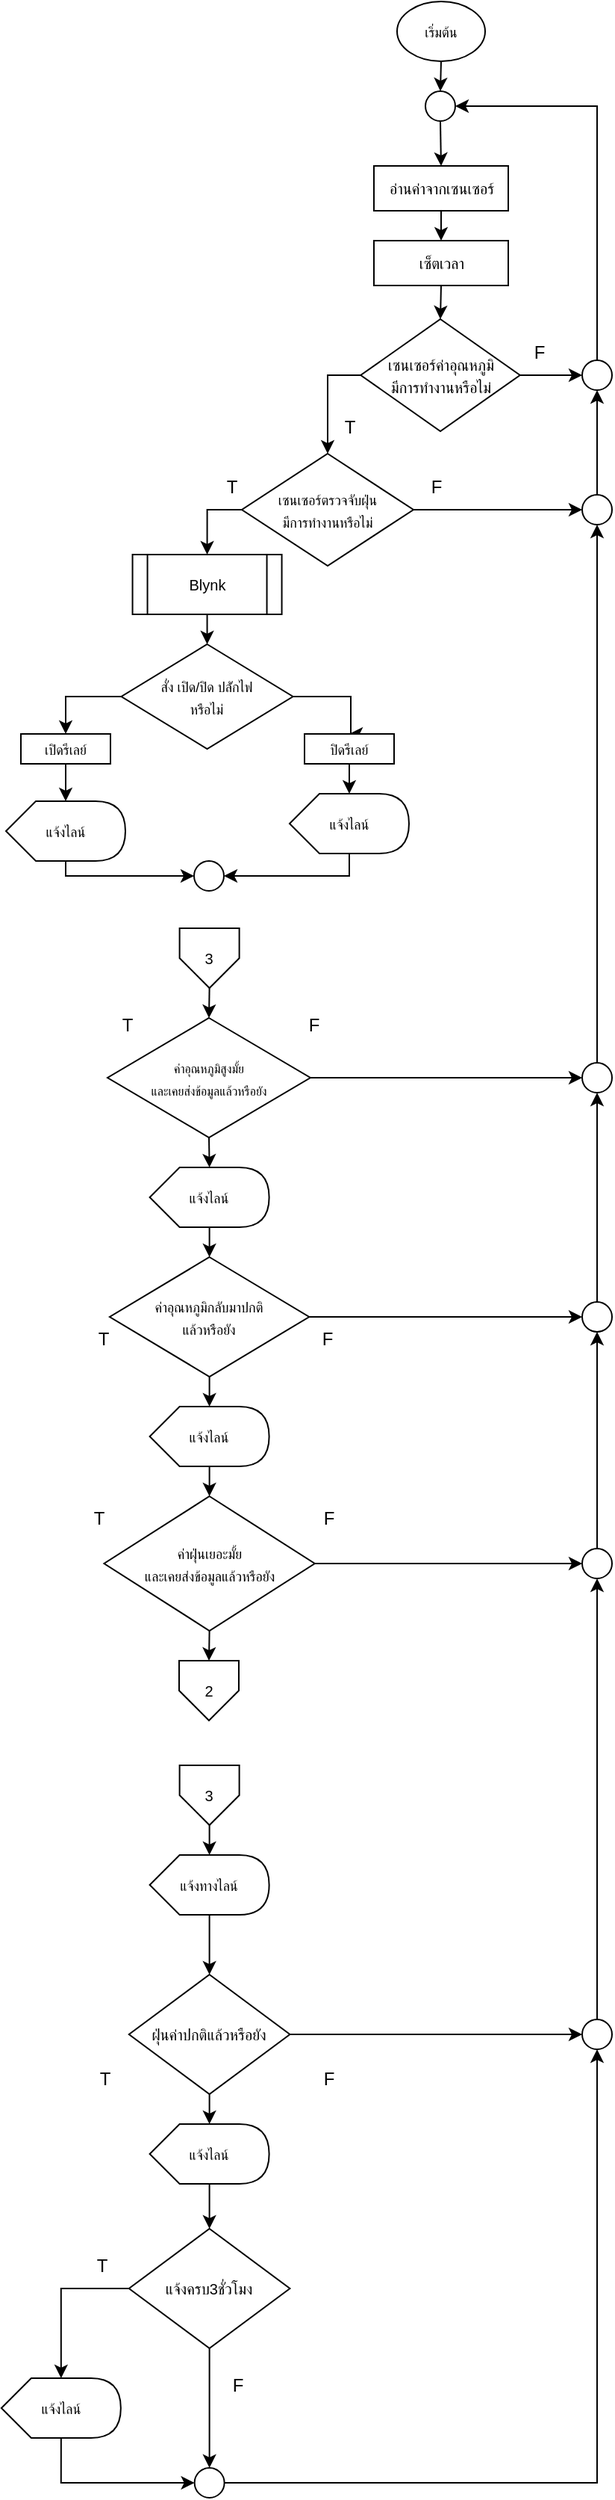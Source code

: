 <mxfile version="24.0.5" type="github">
  <diagram name="หน้า-1" id="D38iJYiWYoByJKxBrV8E">
    <mxGraphModel dx="1075" dy="435" grid="1" gridSize="10" guides="1" tooltips="1" connect="1" arrows="1" fold="1" page="1" pageScale="1" pageWidth="827" pageHeight="1169" math="0" shadow="0">
      <root>
        <mxCell id="0" />
        <mxCell id="1" parent="0" />
        <mxCell id="itMPRGRReH19wazTR6ho-6" style="edgeStyle=orthogonalEdgeStyle;rounded=0;orthogonalLoop=1;jettySize=auto;html=1;exitX=0.5;exitY=1;exitDx=0;exitDy=0;entryX=0.5;entryY=0;entryDx=0;entryDy=0;" parent="1" source="itMPRGRReH19wazTR6ho-1" target="itMPRGRReH19wazTR6ho-2" edge="1">
          <mxGeometry relative="1" as="geometry" />
        </mxCell>
        <mxCell id="itMPRGRReH19wazTR6ho-1" value="&lt;font style=&quot;font-size: 9px;&quot;&gt;เริ่มต้น&lt;/font&gt;" style="ellipse;whiteSpace=wrap;html=1;" parent="1" vertex="1">
          <mxGeometry x="406" width="59" height="40" as="geometry" />
        </mxCell>
        <mxCell id="kBjb4BSSJKRSB1lDl4Vc-3" style="edgeStyle=orthogonalEdgeStyle;rounded=0;orthogonalLoop=1;jettySize=auto;html=1;exitX=0.5;exitY=1;exitDx=0;exitDy=0;entryX=0.5;entryY=0;entryDx=0;entryDy=0;" parent="1" source="itMPRGRReH19wazTR6ho-2" target="itMPRGRReH19wazTR6ho-10" edge="1">
          <mxGeometry relative="1" as="geometry" />
        </mxCell>
        <mxCell id="itMPRGRReH19wazTR6ho-2" value="" style="ellipse;whiteSpace=wrap;html=1;aspect=fixed;" parent="1" vertex="1">
          <mxGeometry x="425" y="60" width="20" height="20" as="geometry" />
        </mxCell>
        <mxCell id="kBjb4BSSJKRSB1lDl4Vc-25" style="edgeStyle=orthogonalEdgeStyle;rounded=0;orthogonalLoop=1;jettySize=auto;html=1;exitX=0.5;exitY=1;exitDx=0;exitDy=0;entryX=0.5;entryY=0;entryDx=0;entryDy=0;" parent="1" source="itMPRGRReH19wazTR6ho-3" target="kBjb4BSSJKRSB1lDl4Vc-22" edge="1">
          <mxGeometry relative="1" as="geometry" />
        </mxCell>
        <mxCell id="itMPRGRReH19wazTR6ho-3" value="&lt;font size=&quot;1&quot;&gt;Blynk&lt;/font&gt;" style="shape=process;whiteSpace=wrap;html=1;backgroundOutline=1;" parent="1" vertex="1">
          <mxGeometry x="228.78" y="370" width="100" height="40" as="geometry" />
        </mxCell>
        <mxCell id="kBjb4BSSJKRSB1lDl4Vc-5" style="edgeStyle=orthogonalEdgeStyle;rounded=0;orthogonalLoop=1;jettySize=auto;html=1;exitX=0.5;exitY=1;exitDx=0;exitDy=0;entryX=0.5;entryY=0;entryDx=0;entryDy=0;" parent="1" source="itMPRGRReH19wazTR6ho-10" target="kBjb4BSSJKRSB1lDl4Vc-4" edge="1">
          <mxGeometry relative="1" as="geometry" />
        </mxCell>
        <mxCell id="itMPRGRReH19wazTR6ho-10" value="&lt;font size=&quot;1&quot;&gt;อ่านค่าจากเซนเซอร์&lt;/font&gt;" style="rounded=0;whiteSpace=wrap;html=1;" parent="1" vertex="1">
          <mxGeometry x="390.5" y="110" width="90" height="30" as="geometry" />
        </mxCell>
        <mxCell id="kBjb4BSSJKRSB1lDl4Vc-131" style="edgeStyle=orthogonalEdgeStyle;rounded=0;orthogonalLoop=1;jettySize=auto;html=1;exitX=0;exitY=0.5;exitDx=0;exitDy=0;entryX=0.5;entryY=0;entryDx=0;entryDy=0;" parent="1" source="itMPRGRReH19wazTR6ho-18" target="itMPRGRReH19wazTR6ho-3" edge="1">
          <mxGeometry relative="1" as="geometry" />
        </mxCell>
        <mxCell id="kBjb4BSSJKRSB1lDl4Vc-167" style="edgeStyle=orthogonalEdgeStyle;rounded=0;orthogonalLoop=1;jettySize=auto;html=1;exitX=1;exitY=0.5;exitDx=0;exitDy=0;entryX=0;entryY=0.5;entryDx=0;entryDy=0;" parent="1" source="itMPRGRReH19wazTR6ho-18" target="kBjb4BSSJKRSB1lDl4Vc-166" edge="1">
          <mxGeometry relative="1" as="geometry" />
        </mxCell>
        <mxCell id="itMPRGRReH19wazTR6ho-18" value="&lt;font style=&quot;font-size: 9px;&quot;&gt;เซนเซอร์ตรวจจับฝุ่น&lt;/font&gt;&lt;div&gt;&lt;font style=&quot;&quot;&gt;&lt;font style=&quot;font-size: 9px;&quot;&gt;มีการทำงานหรือไม่&lt;/font&gt;&lt;br&gt;&lt;/font&gt;&lt;/div&gt;" style="rhombus;whiteSpace=wrap;html=1;" parent="1" vertex="1">
          <mxGeometry x="302" y="302.5" width="115" height="75" as="geometry" />
        </mxCell>
        <mxCell id="kBjb4BSSJKRSB1lDl4Vc-130" style="edgeStyle=orthogonalEdgeStyle;rounded=0;orthogonalLoop=1;jettySize=auto;html=1;exitX=0;exitY=0.5;exitDx=0;exitDy=0;entryX=0.5;entryY=0;entryDx=0;entryDy=0;" parent="1" source="itMPRGRReH19wazTR6ho-20" target="itMPRGRReH19wazTR6ho-18" edge="1">
          <mxGeometry relative="1" as="geometry" />
        </mxCell>
        <mxCell id="kBjb4BSSJKRSB1lDl4Vc-172" style="edgeStyle=orthogonalEdgeStyle;rounded=0;orthogonalLoop=1;jettySize=auto;html=1;exitX=1;exitY=0.5;exitDx=0;exitDy=0;entryX=0;entryY=0.5;entryDx=0;entryDy=0;" parent="1" source="itMPRGRReH19wazTR6ho-20" target="kBjb4BSSJKRSB1lDl4Vc-168" edge="1">
          <mxGeometry relative="1" as="geometry" />
        </mxCell>
        <mxCell id="itMPRGRReH19wazTR6ho-20" value="&lt;font size=&quot;1&quot;&gt;เซนเซอร์ค่าอุณหภูมิ&lt;/font&gt;&lt;div&gt;&lt;font size=&quot;1&quot;&gt;มีการทำงานหรือไม่&lt;/font&gt;&lt;/div&gt;" style="rhombus;whiteSpace=wrap;html=1;" parent="1" vertex="1">
          <mxGeometry x="381.63" y="212.5" width="106.75" height="75" as="geometry" />
        </mxCell>
        <mxCell id="itMPRGRReH19wazTR6ho-49" value="T" style="text;html=1;align=center;verticalAlign=middle;resizable=0;points=[];autosize=1;strokeColor=none;fillColor=none;" parent="1" vertex="1">
          <mxGeometry x="209.5" y="670" width="30" height="30" as="geometry" />
        </mxCell>
        <mxCell id="itMPRGRReH19wazTR6ho-50" value="F" style="text;html=1;align=center;verticalAlign=middle;resizable=0;points=[];autosize=1;strokeColor=none;fillColor=none;" parent="1" vertex="1">
          <mxGeometry x="485.5" y="220" width="30" height="30" as="geometry" />
        </mxCell>
        <mxCell id="itMPRGRReH19wazTR6ho-51" value="F" style="text;html=1;align=center;verticalAlign=middle;resizable=0;points=[];autosize=1;strokeColor=none;fillColor=none;" parent="1" vertex="1">
          <mxGeometry x="335" y="670" width="30" height="30" as="geometry" />
        </mxCell>
        <mxCell id="itMPRGRReH19wazTR6ho-81" value="T" style="text;html=1;align=center;verticalAlign=middle;resizable=0;points=[];autosize=1;strokeColor=none;fillColor=none;" parent="1" vertex="1">
          <mxGeometry x="194.5" y="1375" width="30" height="30" as="geometry" />
        </mxCell>
        <mxCell id="kBjb4BSSJKRSB1lDl4Vc-6" style="edgeStyle=orthogonalEdgeStyle;rounded=0;orthogonalLoop=1;jettySize=auto;html=1;exitX=0.5;exitY=1;exitDx=0;exitDy=0;entryX=0.5;entryY=0;entryDx=0;entryDy=0;" parent="1" source="kBjb4BSSJKRSB1lDl4Vc-4" target="itMPRGRReH19wazTR6ho-20" edge="1">
          <mxGeometry relative="1" as="geometry" />
        </mxCell>
        <mxCell id="kBjb4BSSJKRSB1lDl4Vc-4" value="&lt;font size=&quot;1&quot;&gt;เซ็ตเวลา&lt;/font&gt;" style="rounded=0;whiteSpace=wrap;html=1;" parent="1" vertex="1">
          <mxGeometry x="390.5" y="160" width="90" height="30" as="geometry" />
        </mxCell>
        <mxCell id="kBjb4BSSJKRSB1lDl4Vc-208" style="edgeStyle=orthogonalEdgeStyle;rounded=0;orthogonalLoop=1;jettySize=auto;html=1;exitX=0;exitY=0;exitDx=40;exitDy=40;exitPerimeter=0;entryX=0.5;entryY=0;entryDx=0;entryDy=0;" parent="1" source="kBjb4BSSJKRSB1lDl4Vc-8" target="kBjb4BSSJKRSB1lDl4Vc-178" edge="1">
          <mxGeometry relative="1" as="geometry" />
        </mxCell>
        <mxCell id="kBjb4BSSJKRSB1lDl4Vc-8" value="&lt;font style=&quot;font-size: 9px;&quot;&gt;แจ้งไลน์&lt;/font&gt;" style="shape=display;whiteSpace=wrap;html=1;" parent="1" vertex="1">
          <mxGeometry x="240.31" y="780" width="80" height="40" as="geometry" />
        </mxCell>
        <mxCell id="kBjb4BSSJKRSB1lDl4Vc-37" style="edgeStyle=orthogonalEdgeStyle;rounded=0;orthogonalLoop=1;jettySize=auto;html=1;exitX=0;exitY=0.5;exitDx=0;exitDy=0;entryX=0.5;entryY=0;entryDx=0;entryDy=0;" parent="1" source="kBjb4BSSJKRSB1lDl4Vc-22" target="kBjb4BSSJKRSB1lDl4Vc-36" edge="1">
          <mxGeometry relative="1" as="geometry" />
        </mxCell>
        <mxCell id="kBjb4BSSJKRSB1lDl4Vc-40" style="edgeStyle=orthogonalEdgeStyle;rounded=0;orthogonalLoop=1;jettySize=auto;html=1;exitX=1;exitY=0.5;exitDx=0;exitDy=0;entryX=0.5;entryY=0;entryDx=0;entryDy=0;" parent="1" source="kBjb4BSSJKRSB1lDl4Vc-22" target="kBjb4BSSJKRSB1lDl4Vc-38" edge="1">
          <mxGeometry relative="1" as="geometry">
            <Array as="points">
              <mxPoint x="375" y="465" />
            </Array>
          </mxGeometry>
        </mxCell>
        <mxCell id="kBjb4BSSJKRSB1lDl4Vc-22" value="&lt;font style=&quot;font-size: 9px;&quot;&gt;สั่ง เปิด/ปิด ปลัํกไฟ&lt;/font&gt;&lt;div&gt;&lt;font style=&quot;font-size: 9px;&quot;&gt;หรือไม่&lt;/font&gt;&lt;/div&gt;" style="rhombus;whiteSpace=wrap;html=1;" parent="1" vertex="1">
          <mxGeometry x="221.28" y="430" width="115" height="70" as="geometry" />
        </mxCell>
        <mxCell id="kBjb4BSSJKRSB1lDl4Vc-185" style="edgeStyle=orthogonalEdgeStyle;rounded=0;orthogonalLoop=1;jettySize=auto;html=1;exitX=1;exitY=0.5;exitDx=0;exitDy=0;entryX=0;entryY=0.5;entryDx=0;entryDy=0;" parent="1" source="kBjb4BSSJKRSB1lDl4Vc-28" target="kBjb4BSSJKRSB1lDl4Vc-184" edge="1">
          <mxGeometry relative="1" as="geometry">
            <Array as="points">
              <mxPoint x="417.76" y="720" />
              <mxPoint x="417.76" y="720" />
            </Array>
          </mxGeometry>
        </mxCell>
        <mxCell id="kBjb4BSSJKRSB1lDl4Vc-28" value="&lt;font style=&quot;font-size: 8px;&quot;&gt;ค่าอุณหภูมิสูงมั้ย&lt;/font&gt;&lt;div&gt;&lt;font style=&quot;font-size: 8px;&quot;&gt;และเคยส่งข้อมูลแล้วหรือยัง&lt;/font&gt;&lt;/div&gt;" style="rhombus;whiteSpace=wrap;html=1;" parent="1" vertex="1">
          <mxGeometry x="212.04" y="680" width="135.91" height="80" as="geometry" />
        </mxCell>
        <mxCell id="kBjb4BSSJKRSB1lDl4Vc-30" value="F" style="text;html=1;align=center;verticalAlign=middle;resizable=0;points=[];autosize=1;strokeColor=none;fillColor=none;" parent="1" vertex="1">
          <mxGeometry x="344.5" y="1375" width="30" height="30" as="geometry" />
        </mxCell>
        <mxCell id="kBjb4BSSJKRSB1lDl4Vc-44" style="edgeStyle=orthogonalEdgeStyle;rounded=0;orthogonalLoop=1;jettySize=auto;html=1;exitX=0.5;exitY=1;exitDx=0;exitDy=0;" parent="1" source="kBjb4BSSJKRSB1lDl4Vc-36" target="kBjb4BSSJKRSB1lDl4Vc-41" edge="1">
          <mxGeometry relative="1" as="geometry" />
        </mxCell>
        <mxCell id="kBjb4BSSJKRSB1lDl4Vc-36" value="&lt;font style=&quot;font-size: 9px;&quot;&gt;เปิดรีเลย์&lt;/font&gt;" style="rounded=0;whiteSpace=wrap;html=1;" parent="1" vertex="1">
          <mxGeometry x="154" y="490" width="60" height="20" as="geometry" />
        </mxCell>
        <mxCell id="kBjb4BSSJKRSB1lDl4Vc-38" value="&lt;font style=&quot;font-size: 9px;&quot;&gt;ปิดรีเลย์&lt;/font&gt;" style="rounded=0;whiteSpace=wrap;html=1;" parent="1" vertex="1">
          <mxGeometry x="344" y="490" width="60" height="20" as="geometry" />
        </mxCell>
        <mxCell id="_Fst3DlyXx5gA38Q04t9-8" style="edgeStyle=orthogonalEdgeStyle;rounded=0;orthogonalLoop=1;jettySize=auto;html=1;exitX=0;exitY=0;exitDx=40;exitDy=40;exitPerimeter=0;entryX=0;entryY=0.5;entryDx=0;entryDy=0;" edge="1" parent="1" source="kBjb4BSSJKRSB1lDl4Vc-41" target="kBjb4BSSJKRSB1lDl4Vc-45">
          <mxGeometry relative="1" as="geometry">
            <Array as="points">
              <mxPoint x="184" y="585" />
            </Array>
          </mxGeometry>
        </mxCell>
        <mxCell id="kBjb4BSSJKRSB1lDl4Vc-41" value="&lt;font style=&quot;font-size: 9px;&quot;&gt;แจ้งไลน์&lt;/font&gt;" style="shape=display;whiteSpace=wrap;html=1;" parent="1" vertex="1">
          <mxGeometry x="144" y="535" width="80" height="40" as="geometry" />
        </mxCell>
        <mxCell id="_Fst3DlyXx5gA38Q04t9-10" style="edgeStyle=orthogonalEdgeStyle;rounded=0;orthogonalLoop=1;jettySize=auto;html=1;exitX=0;exitY=0;exitDx=40;exitDy=40;exitPerimeter=0;entryX=1;entryY=0.5;entryDx=0;entryDy=0;" edge="1" parent="1" source="kBjb4BSSJKRSB1lDl4Vc-42" target="kBjb4BSSJKRSB1lDl4Vc-45">
          <mxGeometry relative="1" as="geometry">
            <Array as="points">
              <mxPoint x="374" y="585" />
            </Array>
          </mxGeometry>
        </mxCell>
        <mxCell id="kBjb4BSSJKRSB1lDl4Vc-42" value="&lt;font style=&quot;font-size: 9px;&quot;&gt;แจ้งไลน์&lt;/font&gt;" style="shape=display;whiteSpace=wrap;html=1;" parent="1" vertex="1">
          <mxGeometry x="334" y="530" width="80" height="40" as="geometry" />
        </mxCell>
        <mxCell id="kBjb4BSSJKRSB1lDl4Vc-43" style="edgeStyle=orthogonalEdgeStyle;rounded=0;orthogonalLoop=1;jettySize=auto;html=1;exitX=0.5;exitY=1;exitDx=0;exitDy=0;entryX=0;entryY=0;entryDx=40;entryDy=0;entryPerimeter=0;" parent="1" source="kBjb4BSSJKRSB1lDl4Vc-38" target="kBjb4BSSJKRSB1lDl4Vc-42" edge="1">
          <mxGeometry relative="1" as="geometry" />
        </mxCell>
        <mxCell id="kBjb4BSSJKRSB1lDl4Vc-45" value="" style="ellipse;whiteSpace=wrap;html=1;aspect=fixed;" parent="1" vertex="1">
          <mxGeometry x="270" y="575" width="20" height="20" as="geometry" />
        </mxCell>
        <mxCell id="kBjb4BSSJKRSB1lDl4Vc-201" style="edgeStyle=orthogonalEdgeStyle;rounded=0;orthogonalLoop=1;jettySize=auto;html=1;exitX=1;exitY=0.5;exitDx=0;exitDy=0;entryX=0.5;entryY=1;entryDx=0;entryDy=0;" parent="1" source="kBjb4BSSJKRSB1lDl4Vc-64" target="kBjb4BSSJKRSB1lDl4Vc-198" edge="1">
          <mxGeometry relative="1" as="geometry" />
        </mxCell>
        <mxCell id="kBjb4BSSJKRSB1lDl4Vc-64" value="" style="ellipse;whiteSpace=wrap;html=1;aspect=fixed;" parent="1" vertex="1">
          <mxGeometry x="270.32" y="1650" width="20" height="20" as="geometry" />
        </mxCell>
        <mxCell id="kBjb4BSSJKRSB1lDl4Vc-128" value="T" style="text;html=1;align=center;verticalAlign=middle;resizable=0;points=[];autosize=1;strokeColor=none;fillColor=none;" parent="1" vertex="1">
          <mxGeometry x="359" y="270" width="30" height="30" as="geometry" />
        </mxCell>
        <mxCell id="kBjb4BSSJKRSB1lDl4Vc-199" style="edgeStyle=orthogonalEdgeStyle;rounded=0;orthogonalLoop=1;jettySize=auto;html=1;exitX=1;exitY=0.5;exitDx=0;exitDy=0;entryX=0;entryY=0.5;entryDx=0;entryDy=0;" parent="1" source="kBjb4BSSJKRSB1lDl4Vc-146" target="kBjb4BSSJKRSB1lDl4Vc-198" edge="1">
          <mxGeometry relative="1" as="geometry" />
        </mxCell>
        <mxCell id="kBjb4BSSJKRSB1lDl4Vc-146" value="&lt;font size=&quot;1&quot;&gt;ฝุ่นค่าปกติแล้วหรือยัง&lt;/font&gt;" style="rhombus;whiteSpace=wrap;html=1;" parent="1" vertex="1">
          <mxGeometry x="226.41" y="1320" width="107.81" height="80" as="geometry" />
        </mxCell>
        <mxCell id="kBjb4BSSJKRSB1lDl4Vc-214" style="edgeStyle=orthogonalEdgeStyle;rounded=0;orthogonalLoop=1;jettySize=auto;html=1;exitX=0;exitY=0;exitDx=40;exitDy=40;exitPerimeter=0;entryX=0.5;entryY=0;entryDx=0;entryDy=0;" parent="1" source="kBjb4BSSJKRSB1lDl4Vc-150" target="kBjb4BSSJKRSB1lDl4Vc-154" edge="1">
          <mxGeometry relative="1" as="geometry" />
        </mxCell>
        <mxCell id="kBjb4BSSJKRSB1lDl4Vc-150" value="&lt;div&gt;&lt;font style=&quot;font-size: 9px;&quot;&gt;แจ้งไลน์&lt;br&gt;&lt;/font&gt;&lt;/div&gt;" style="shape=display;whiteSpace=wrap;html=1;" parent="1" vertex="1">
          <mxGeometry x="240.31" y="1420" width="80" height="40" as="geometry" />
        </mxCell>
        <mxCell id="kBjb4BSSJKRSB1lDl4Vc-160" style="edgeStyle=orthogonalEdgeStyle;rounded=0;orthogonalLoop=1;jettySize=auto;html=1;exitX=0.5;exitY=1;exitDx=0;exitDy=0;entryX=0.5;entryY=0;entryDx=0;entryDy=0;" parent="1" source="kBjb4BSSJKRSB1lDl4Vc-154" target="kBjb4BSSJKRSB1lDl4Vc-64" edge="1">
          <mxGeometry relative="1" as="geometry" />
        </mxCell>
        <mxCell id="kBjb4BSSJKRSB1lDl4Vc-154" value="&lt;font size=&quot;1&quot;&gt;แจ้งครบ3ชั่วโมง&lt;/font&gt;" style="rhombus;whiteSpace=wrap;html=1;" parent="1" vertex="1">
          <mxGeometry x="226.41" y="1490" width="107.81" height="80" as="geometry" />
        </mxCell>
        <mxCell id="_Fst3DlyXx5gA38Q04t9-23" style="edgeStyle=orthogonalEdgeStyle;rounded=0;orthogonalLoop=1;jettySize=auto;html=1;exitX=0;exitY=0;exitDx=40;exitDy=40;exitPerimeter=0;entryX=0;entryY=0.5;entryDx=0;entryDy=0;" edge="1" parent="1" source="kBjb4BSSJKRSB1lDl4Vc-155" target="kBjb4BSSJKRSB1lDl4Vc-64">
          <mxGeometry relative="1" as="geometry" />
        </mxCell>
        <mxCell id="kBjb4BSSJKRSB1lDl4Vc-155" value="&lt;div&gt;&lt;font style=&quot;font-size: 9px;&quot;&gt;แจ้งไลน์&lt;br&gt;&lt;/font&gt;&lt;/div&gt;" style="shape=display;whiteSpace=wrap;html=1;" parent="1" vertex="1">
          <mxGeometry x="140.93" y="1590" width="80" height="40" as="geometry" />
        </mxCell>
        <mxCell id="kBjb4BSSJKRSB1lDl4Vc-164" value="T" style="text;html=1;align=center;verticalAlign=middle;resizable=0;points=[];autosize=1;strokeColor=none;fillColor=none;" parent="1" vertex="1">
          <mxGeometry x="193.43" y="1500" width="30" height="30" as="geometry" />
        </mxCell>
        <mxCell id="kBjb4BSSJKRSB1lDl4Vc-165" value="F" style="text;html=1;align=center;verticalAlign=middle;resizable=0;points=[];autosize=1;strokeColor=none;fillColor=none;" parent="1" vertex="1">
          <mxGeometry x="283.93" y="1580" width="30" height="30" as="geometry" />
        </mxCell>
        <mxCell id="kBjb4BSSJKRSB1lDl4Vc-173" style="edgeStyle=orthogonalEdgeStyle;rounded=0;orthogonalLoop=1;jettySize=auto;html=1;exitX=0.5;exitY=0;exitDx=0;exitDy=0;entryX=0.5;entryY=1;entryDx=0;entryDy=0;" parent="1" source="kBjb4BSSJKRSB1lDl4Vc-166" target="kBjb4BSSJKRSB1lDl4Vc-168" edge="1">
          <mxGeometry relative="1" as="geometry" />
        </mxCell>
        <mxCell id="kBjb4BSSJKRSB1lDl4Vc-166" value="" style="ellipse;whiteSpace=wrap;html=1;aspect=fixed;" parent="1" vertex="1">
          <mxGeometry x="530" y="330" width="20" height="20" as="geometry" />
        </mxCell>
        <mxCell id="kBjb4BSSJKRSB1lDl4Vc-174" style="edgeStyle=orthogonalEdgeStyle;rounded=0;orthogonalLoop=1;jettySize=auto;html=1;exitX=0.5;exitY=0;exitDx=0;exitDy=0;entryX=1;entryY=0.5;entryDx=0;entryDy=0;" parent="1" source="kBjb4BSSJKRSB1lDl4Vc-168" target="itMPRGRReH19wazTR6ho-2" edge="1">
          <mxGeometry relative="1" as="geometry" />
        </mxCell>
        <mxCell id="kBjb4BSSJKRSB1lDl4Vc-168" value="" style="ellipse;whiteSpace=wrap;html=1;aspect=fixed;" parent="1" vertex="1">
          <mxGeometry x="530" y="240" width="20" height="20" as="geometry" />
        </mxCell>
        <mxCell id="kBjb4BSSJKRSB1lDl4Vc-175" value="T" style="text;html=1;align=center;verticalAlign=middle;resizable=0;points=[];autosize=1;strokeColor=none;fillColor=none;" parent="1" vertex="1">
          <mxGeometry x="280" y="310" width="30" height="30" as="geometry" />
        </mxCell>
        <mxCell id="kBjb4BSSJKRSB1lDl4Vc-176" value="F" style="text;html=1;align=center;verticalAlign=middle;resizable=0;points=[];autosize=1;strokeColor=none;fillColor=none;" parent="1" vertex="1">
          <mxGeometry x="417" y="310" width="30" height="30" as="geometry" />
        </mxCell>
        <mxCell id="kBjb4BSSJKRSB1lDl4Vc-190" style="edgeStyle=orthogonalEdgeStyle;rounded=0;orthogonalLoop=1;jettySize=auto;html=1;exitX=1;exitY=0.5;exitDx=0;exitDy=0;entryX=0;entryY=0.5;entryDx=0;entryDy=0;" parent="1" source="kBjb4BSSJKRSB1lDl4Vc-178" target="kBjb4BSSJKRSB1lDl4Vc-189" edge="1">
          <mxGeometry relative="1" as="geometry">
            <Array as="points">
              <mxPoint x="527.76" y="880" />
            </Array>
          </mxGeometry>
        </mxCell>
        <mxCell id="kBjb4BSSJKRSB1lDl4Vc-178" value="&lt;font style=&quot;font-size: 9px;&quot;&gt;ค่าอุณหภูมิกลับมาปกติ&lt;/font&gt;&lt;div&gt;&lt;font style=&quot;font-size: 9px;&quot;&gt;แล้วหรือยัง&lt;/font&gt;&lt;/div&gt;" style="rhombus;whiteSpace=wrap;html=1;" parent="1" vertex="1">
          <mxGeometry x="213.48" y="840" width="133.65" height="80" as="geometry" />
        </mxCell>
        <mxCell id="_Fst3DlyXx5gA38Q04t9-15" style="edgeStyle=orthogonalEdgeStyle;rounded=0;orthogonalLoop=1;jettySize=auto;html=1;exitX=0.5;exitY=0;exitDx=0;exitDy=0;entryX=0.5;entryY=1;entryDx=0;entryDy=0;" edge="1" parent="1" source="kBjb4BSSJKRSB1lDl4Vc-184" target="kBjb4BSSJKRSB1lDl4Vc-166">
          <mxGeometry relative="1" as="geometry">
            <Array as="points">
              <mxPoint x="540" y="650" />
            </Array>
          </mxGeometry>
        </mxCell>
        <mxCell id="kBjb4BSSJKRSB1lDl4Vc-184" value="" style="ellipse;whiteSpace=wrap;html=1;aspect=fixed;" parent="1" vertex="1">
          <mxGeometry x="530" y="710" width="20" height="20" as="geometry" />
        </mxCell>
        <mxCell id="_Fst3DlyXx5gA38Q04t9-36" style="edgeStyle=orthogonalEdgeStyle;rounded=0;orthogonalLoop=1;jettySize=auto;html=1;exitX=0;exitY=0;exitDx=40;exitDy=40;exitPerimeter=0;entryX=0.5;entryY=0;entryDx=0;entryDy=0;" edge="1" parent="1" source="kBjb4BSSJKRSB1lDl4Vc-187" target="_Fst3DlyXx5gA38Q04t9-27">
          <mxGeometry relative="1" as="geometry" />
        </mxCell>
        <mxCell id="kBjb4BSSJKRSB1lDl4Vc-187" value="&lt;div&gt;&lt;font style=&quot;font-size: 9px;&quot;&gt;แจ้งไลน์&lt;/font&gt;&lt;/div&gt;" style="shape=display;whiteSpace=wrap;html=1;" parent="1" vertex="1">
          <mxGeometry x="240.31" y="940" width="80" height="40" as="geometry" />
        </mxCell>
        <mxCell id="kBjb4BSSJKRSB1lDl4Vc-191" style="edgeStyle=orthogonalEdgeStyle;rounded=0;orthogonalLoop=1;jettySize=auto;html=1;exitX=0.5;exitY=0;exitDx=0;exitDy=0;entryX=0.5;entryY=1;entryDx=0;entryDy=0;" parent="1" source="kBjb4BSSJKRSB1lDl4Vc-189" target="kBjb4BSSJKRSB1lDl4Vc-184" edge="1">
          <mxGeometry relative="1" as="geometry" />
        </mxCell>
        <mxCell id="kBjb4BSSJKRSB1lDl4Vc-189" value="" style="ellipse;whiteSpace=wrap;html=1;aspect=fixed;" parent="1" vertex="1">
          <mxGeometry x="530" y="870" width="20" height="20" as="geometry" />
        </mxCell>
        <mxCell id="_Fst3DlyXx5gA38Q04t9-50" style="edgeStyle=orthogonalEdgeStyle;rounded=0;orthogonalLoop=1;jettySize=auto;html=1;exitX=0.5;exitY=0;exitDx=0;exitDy=0;entryX=0.5;entryY=1;entryDx=0;entryDy=0;" edge="1" parent="1" source="kBjb4BSSJKRSB1lDl4Vc-198" target="_Fst3DlyXx5gA38Q04t9-42">
          <mxGeometry relative="1" as="geometry" />
        </mxCell>
        <mxCell id="kBjb4BSSJKRSB1lDl4Vc-198" value="" style="ellipse;whiteSpace=wrap;html=1;aspect=fixed;" parent="1" vertex="1">
          <mxGeometry x="530" y="1350" width="20" height="20" as="geometry" />
        </mxCell>
        <mxCell id="kBjb4BSSJKRSB1lDl4Vc-202" value="T" style="text;html=1;align=center;verticalAlign=middle;resizable=0;points=[];autosize=1;strokeColor=none;fillColor=none;" parent="1" vertex="1">
          <mxGeometry x="194.01" y="880" width="30" height="30" as="geometry" />
        </mxCell>
        <mxCell id="kBjb4BSSJKRSB1lDl4Vc-204" value="F" style="text;html=1;align=center;verticalAlign=middle;resizable=0;points=[];autosize=1;strokeColor=none;fillColor=none;" parent="1" vertex="1">
          <mxGeometry x="344.01" y="880" width="30" height="30" as="geometry" />
        </mxCell>
        <mxCell id="kBjb4BSSJKRSB1lDl4Vc-206" style="edgeStyle=orthogonalEdgeStyle;rounded=0;orthogonalLoop=1;jettySize=auto;html=1;exitX=0.5;exitY=1;exitDx=0;exitDy=0;entryX=0;entryY=0;entryDx=40;entryDy=0;entryPerimeter=0;" parent="1" source="kBjb4BSSJKRSB1lDl4Vc-28" target="kBjb4BSSJKRSB1lDl4Vc-8" edge="1">
          <mxGeometry relative="1" as="geometry" />
        </mxCell>
        <mxCell id="kBjb4BSSJKRSB1lDl4Vc-209" style="edgeStyle=orthogonalEdgeStyle;rounded=0;orthogonalLoop=1;jettySize=auto;html=1;exitX=0.5;exitY=1;exitDx=0;exitDy=0;entryX=0;entryY=0;entryDx=40;entryDy=0;entryPerimeter=0;" parent="1" source="kBjb4BSSJKRSB1lDl4Vc-178" target="kBjb4BSSJKRSB1lDl4Vc-187" edge="1">
          <mxGeometry relative="1" as="geometry" />
        </mxCell>
        <mxCell id="kBjb4BSSJKRSB1lDl4Vc-215" style="edgeStyle=orthogonalEdgeStyle;rounded=0;orthogonalLoop=1;jettySize=auto;html=1;exitX=0.5;exitY=1;exitDx=0;exitDy=0;entryX=0;entryY=0;entryDx=40;entryDy=0;entryPerimeter=0;" parent="1" source="kBjb4BSSJKRSB1lDl4Vc-146" target="kBjb4BSSJKRSB1lDl4Vc-150" edge="1">
          <mxGeometry relative="1" as="geometry" />
        </mxCell>
        <mxCell id="_Fst3DlyXx5gA38Q04t9-33" style="edgeStyle=orthogonalEdgeStyle;rounded=0;orthogonalLoop=1;jettySize=auto;html=1;exitX=0.5;exitY=1;exitDx=0;exitDy=0;entryX=0.5;entryY=0;entryDx=0;entryDy=0;" edge="1" parent="1" source="_Fst3DlyXx5gA38Q04t9-4" target="kBjb4BSSJKRSB1lDl4Vc-28">
          <mxGeometry relative="1" as="geometry" />
        </mxCell>
        <mxCell id="_Fst3DlyXx5gA38Q04t9-4" value="&lt;font size=&quot;1&quot;&gt;3&lt;/font&gt;" style="shape=offPageConnector;whiteSpace=wrap;html=1;size=0.5;" vertex="1" parent="1">
          <mxGeometry x="260.31" y="620" width="40" height="40" as="geometry" />
        </mxCell>
        <mxCell id="_Fst3DlyXx5gA38Q04t9-22" style="edgeStyle=orthogonalEdgeStyle;rounded=0;orthogonalLoop=1;jettySize=auto;html=1;exitX=0;exitY=0.5;exitDx=0;exitDy=0;entryX=0;entryY=0;entryDx=40;entryDy=0;entryPerimeter=0;" edge="1" parent="1" source="kBjb4BSSJKRSB1lDl4Vc-154" target="kBjb4BSSJKRSB1lDl4Vc-155">
          <mxGeometry relative="1" as="geometry" />
        </mxCell>
        <mxCell id="_Fst3DlyXx5gA38Q04t9-26" value="F" style="text;html=1;align=center;verticalAlign=middle;resizable=0;points=[];autosize=1;strokeColor=none;fillColor=none;" vertex="1" parent="1">
          <mxGeometry x="344.5" y="1000" width="30" height="30" as="geometry" />
        </mxCell>
        <mxCell id="_Fst3DlyXx5gA38Q04t9-37" style="edgeStyle=orthogonalEdgeStyle;rounded=0;orthogonalLoop=1;jettySize=auto;html=1;exitX=0.5;exitY=1;exitDx=0;exitDy=0;entryX=0.5;entryY=0;entryDx=0;entryDy=0;" edge="1" parent="1" source="_Fst3DlyXx5gA38Q04t9-27" target="_Fst3DlyXx5gA38Q04t9-35">
          <mxGeometry relative="1" as="geometry" />
        </mxCell>
        <mxCell id="_Fst3DlyXx5gA38Q04t9-43" style="edgeStyle=orthogonalEdgeStyle;rounded=0;orthogonalLoop=1;jettySize=auto;html=1;exitX=1;exitY=0.5;exitDx=0;exitDy=0;entryX=0;entryY=0.5;entryDx=0;entryDy=0;" edge="1" parent="1" source="_Fst3DlyXx5gA38Q04t9-27" target="_Fst3DlyXx5gA38Q04t9-42">
          <mxGeometry relative="1" as="geometry" />
        </mxCell>
        <mxCell id="_Fst3DlyXx5gA38Q04t9-27" value="&lt;font style=&quot;font-size: 9px;&quot;&gt;ค่าฝุ่นเยอะมั้ย&lt;/font&gt;&lt;div&gt;&lt;span style=&quot;font-size: 9px;&quot;&gt;และเคยส่งข้อมูลแล้วหรือยัง&lt;/span&gt;&lt;font size=&quot;1&quot;&gt;&lt;br&gt;&lt;/font&gt;&lt;/div&gt;" style="rhombus;whiteSpace=wrap;html=1;" vertex="1" parent="1">
          <mxGeometry x="209.73" y="1000" width="141.15" height="90" as="geometry" />
        </mxCell>
        <mxCell id="_Fst3DlyXx5gA38Q04t9-29" value="T" style="text;html=1;align=center;verticalAlign=middle;resizable=0;points=[];autosize=1;strokeColor=none;fillColor=none;" vertex="1" parent="1">
          <mxGeometry x="191.28" y="1000" width="30" height="30" as="geometry" />
        </mxCell>
        <mxCell id="_Fst3DlyXx5gA38Q04t9-47" style="edgeStyle=orthogonalEdgeStyle;rounded=0;orthogonalLoop=1;jettySize=auto;html=1;exitX=0;exitY=0;exitDx=40;exitDy=40;exitPerimeter=0;entryX=0.5;entryY=0;entryDx=0;entryDy=0;" edge="1" parent="1" source="_Fst3DlyXx5gA38Q04t9-34" target="kBjb4BSSJKRSB1lDl4Vc-146">
          <mxGeometry relative="1" as="geometry" />
        </mxCell>
        <mxCell id="_Fst3DlyXx5gA38Q04t9-34" value="&lt;div&gt;&lt;font style=&quot;font-size: 9px;&quot;&gt;แจ้งทางไลน์&lt;br&gt;&lt;/font&gt;&lt;/div&gt;" style="shape=display;whiteSpace=wrap;html=1;" vertex="1" parent="1">
          <mxGeometry x="240.31" y="1240" width="80" height="40" as="geometry" />
        </mxCell>
        <mxCell id="_Fst3DlyXx5gA38Q04t9-35" value="&lt;font size=&quot;1&quot;&gt;2&lt;/font&gt;" style="shape=offPageConnector;whiteSpace=wrap;html=1;size=0.5;" vertex="1" parent="1">
          <mxGeometry x="259.99" y="1110" width="40" height="40" as="geometry" />
        </mxCell>
        <mxCell id="_Fst3DlyXx5gA38Q04t9-38" value="&lt;font size=&quot;1&quot;&gt;3&lt;/font&gt;" style="shape=offPageConnector;whiteSpace=wrap;html=1;size=0.5;" vertex="1" parent="1">
          <mxGeometry x="260.31" y="1180" width="40" height="40" as="geometry" />
        </mxCell>
        <mxCell id="_Fst3DlyXx5gA38Q04t9-39" style="edgeStyle=orthogonalEdgeStyle;rounded=0;orthogonalLoop=1;jettySize=auto;html=1;exitX=0.5;exitY=1;exitDx=0;exitDy=0;entryX=0;entryY=0;entryDx=40;entryDy=0;entryPerimeter=0;" edge="1" parent="1" source="_Fst3DlyXx5gA38Q04t9-38" target="_Fst3DlyXx5gA38Q04t9-34">
          <mxGeometry relative="1" as="geometry" />
        </mxCell>
        <mxCell id="_Fst3DlyXx5gA38Q04t9-44" style="edgeStyle=orthogonalEdgeStyle;rounded=0;orthogonalLoop=1;jettySize=auto;html=1;exitX=0.5;exitY=0;exitDx=0;exitDy=0;entryX=0.5;entryY=1;entryDx=0;entryDy=0;" edge="1" parent="1" source="_Fst3DlyXx5gA38Q04t9-42" target="kBjb4BSSJKRSB1lDl4Vc-189">
          <mxGeometry relative="1" as="geometry" />
        </mxCell>
        <mxCell id="_Fst3DlyXx5gA38Q04t9-42" value="" style="ellipse;whiteSpace=wrap;html=1;aspect=fixed;" vertex="1" parent="1">
          <mxGeometry x="530" y="1035" width="20" height="20" as="geometry" />
        </mxCell>
      </root>
    </mxGraphModel>
  </diagram>
</mxfile>
